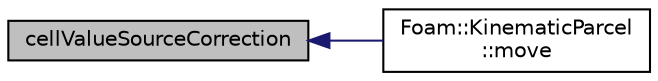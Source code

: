 digraph "cellValueSourceCorrection"
{
  bgcolor="transparent";
  edge [fontname="Helvetica",fontsize="10",labelfontname="Helvetica",labelfontsize="10"];
  node [fontname="Helvetica",fontsize="10",shape=record];
  rankdir="LR";
  Node1 [label="cellValueSourceCorrection",height=0.2,width=0.4,color="black", fillcolor="grey75", style="filled" fontcolor="black"];
  Node1 -> Node2 [dir="back",color="midnightblue",fontsize="10",style="solid",fontname="Helvetica"];
  Node2 [label="Foam::KinematicParcel\l::move",height=0.2,width=0.4,color="black",URL="$classFoam_1_1KinematicParcel.html#ac2c0edbd947f1f38ebd3fcde0db7cd6a",tooltip="Move the parcel. "];
}

